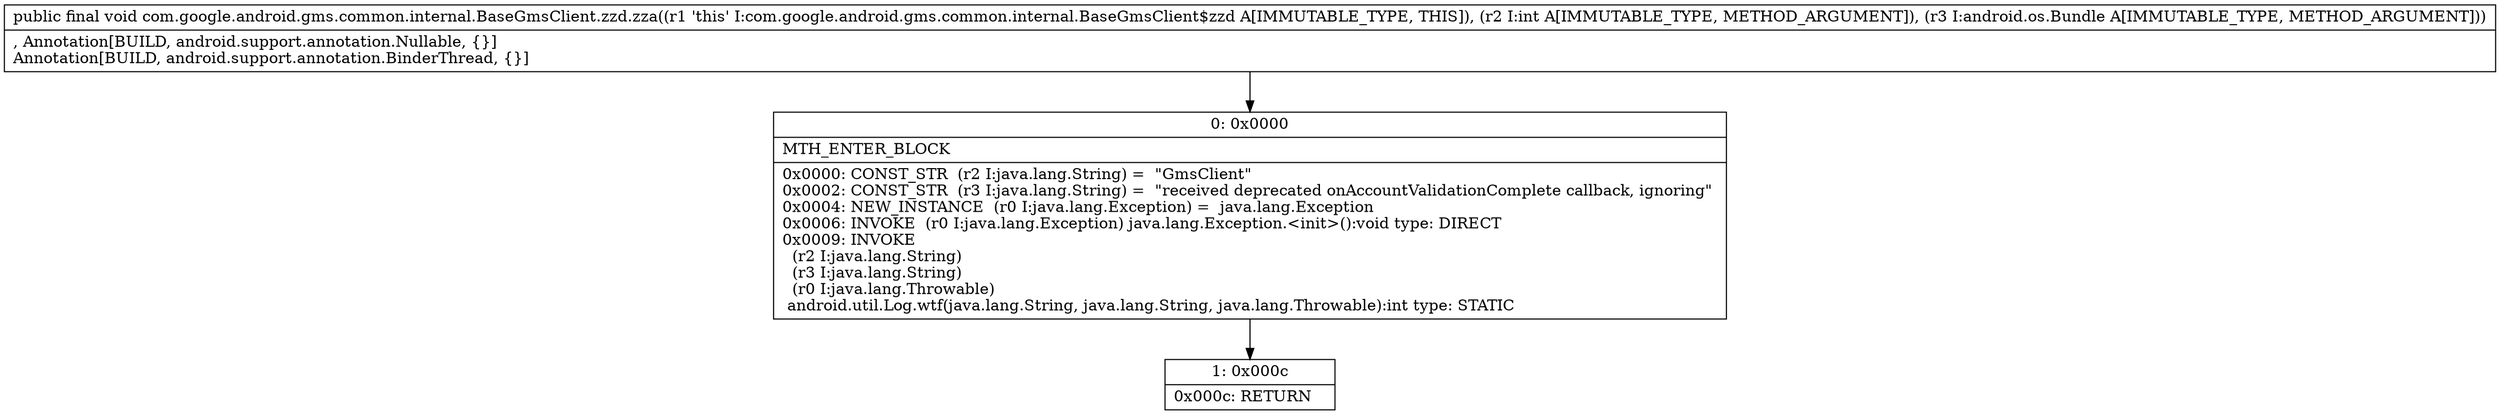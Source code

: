 digraph "CFG forcom.google.android.gms.common.internal.BaseGmsClient.zzd.zza(ILandroid\/os\/Bundle;)V" {
Node_0 [shape=record,label="{0\:\ 0x0000|MTH_ENTER_BLOCK\l|0x0000: CONST_STR  (r2 I:java.lang.String) =  \"GmsClient\" \l0x0002: CONST_STR  (r3 I:java.lang.String) =  \"received deprecated onAccountValidationComplete callback, ignoring\" \l0x0004: NEW_INSTANCE  (r0 I:java.lang.Exception) =  java.lang.Exception \l0x0006: INVOKE  (r0 I:java.lang.Exception) java.lang.Exception.\<init\>():void type: DIRECT \l0x0009: INVOKE  \l  (r2 I:java.lang.String)\l  (r3 I:java.lang.String)\l  (r0 I:java.lang.Throwable)\l android.util.Log.wtf(java.lang.String, java.lang.String, java.lang.Throwable):int type: STATIC \l}"];
Node_1 [shape=record,label="{1\:\ 0x000c|0x000c: RETURN   \l}"];
MethodNode[shape=record,label="{public final void com.google.android.gms.common.internal.BaseGmsClient.zzd.zza((r1 'this' I:com.google.android.gms.common.internal.BaseGmsClient$zzd A[IMMUTABLE_TYPE, THIS]), (r2 I:int A[IMMUTABLE_TYPE, METHOD_ARGUMENT]), (r3 I:android.os.Bundle A[IMMUTABLE_TYPE, METHOD_ARGUMENT]))  | , Annotation[BUILD, android.support.annotation.Nullable, \{\}]\lAnnotation[BUILD, android.support.annotation.BinderThread, \{\}]\l}"];
MethodNode -> Node_0;
Node_0 -> Node_1;
}

